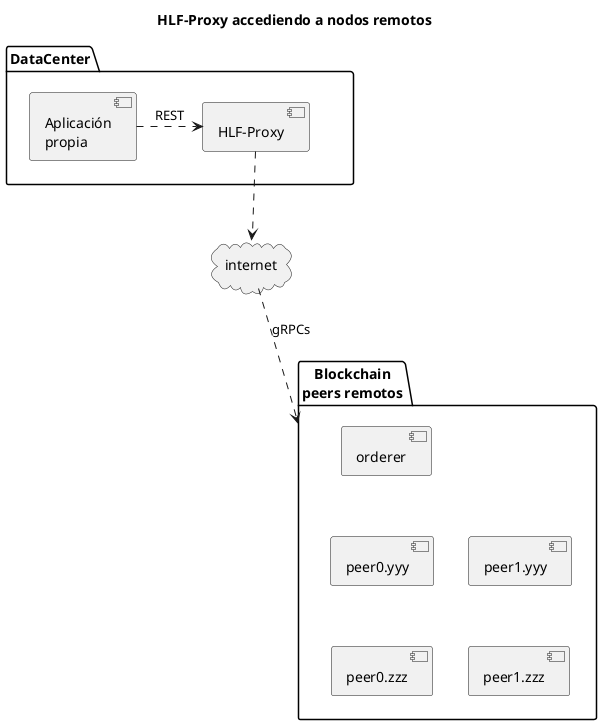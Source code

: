 @startuml deploy-accediendo-a-nodos-remotos

title HLF-Proxy accediendo a nodos remotos

package "Blockchain\npeers remotos" as remotos {
    [orderer]
    [peer0.yyy]
    [peer1.yyy]
    [peer0.zzz]
    [peer1.zzz]
    [peer0.yyy] .[hidden]up.> orderer  
    [peer0.yyy] .[hidden]right.> [peer1.yyy]  
    [peer0.zzz] .[hidden]up.> [peer0.yyy]  
    [peer0.zzz] .[hidden]right.> [peer1.zzz]  
}  

package DataCenter {
    component [HLF-Proxy] as proxy 
    component [Aplicación\npropia] as app 
} 

cloud internet

proxy ..> internet 
app .right.> proxy : REST 
internet ..> remotos : gRPCs 
DataCenter -[hidden]left- remotos

@enduml
